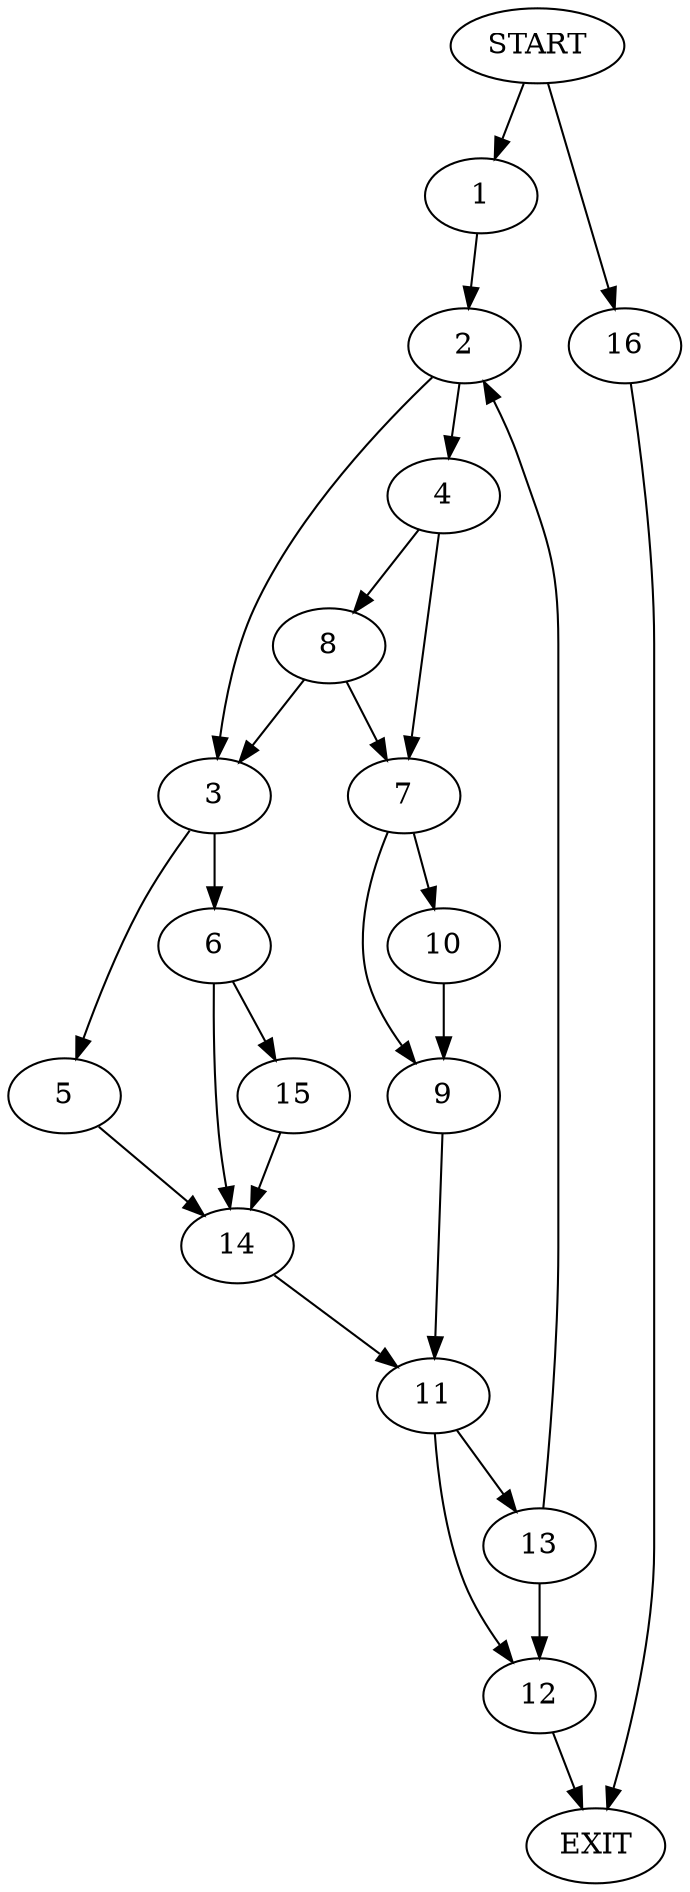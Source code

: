 digraph {
0 [label="START"]
17 [label="EXIT"]
0 -> 1
1 -> 2
2 -> 3
2 -> 4
3 -> 5
3 -> 6
4 -> 7
4 -> 8
8 -> 3
8 -> 7
7 -> 9
7 -> 10
10 -> 9
9 -> 11
11 -> 12
11 -> 13
5 -> 14
6 -> 14
6 -> 15
14 -> 11
15 -> 14
12 -> 17
13 -> 2
13 -> 12
0 -> 16
16 -> 17
}
